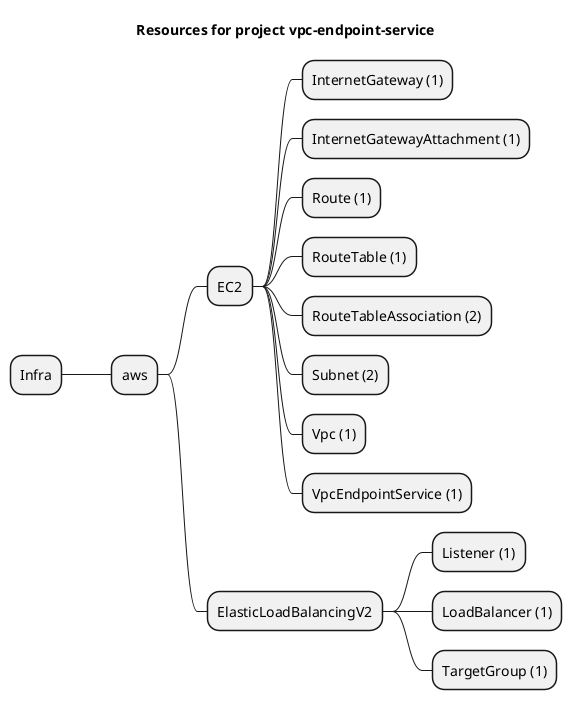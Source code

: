@startmindmap
title Resources for project vpc-endpoint-service
skinparam monochrome true
+ Infra
++ aws
+++ EC2
++++ InternetGateway (1)
++++ InternetGatewayAttachment (1)
++++ Route (1)
++++ RouteTable (1)
++++ RouteTableAssociation (2)
++++ Subnet (2)
++++ Vpc (1)
++++ VpcEndpointService (1)
+++ ElasticLoadBalancingV2
++++ Listener (1)
++++ LoadBalancer (1)
++++ TargetGroup (1)
@endmindmap